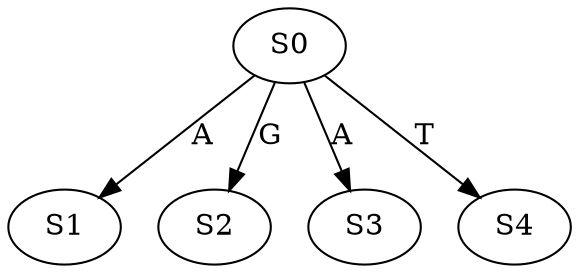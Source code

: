 strict digraph  {
	S0 -> S1 [ label = A ];
	S0 -> S2 [ label = G ];
	S0 -> S3 [ label = A ];
	S0 -> S4 [ label = T ];
}
